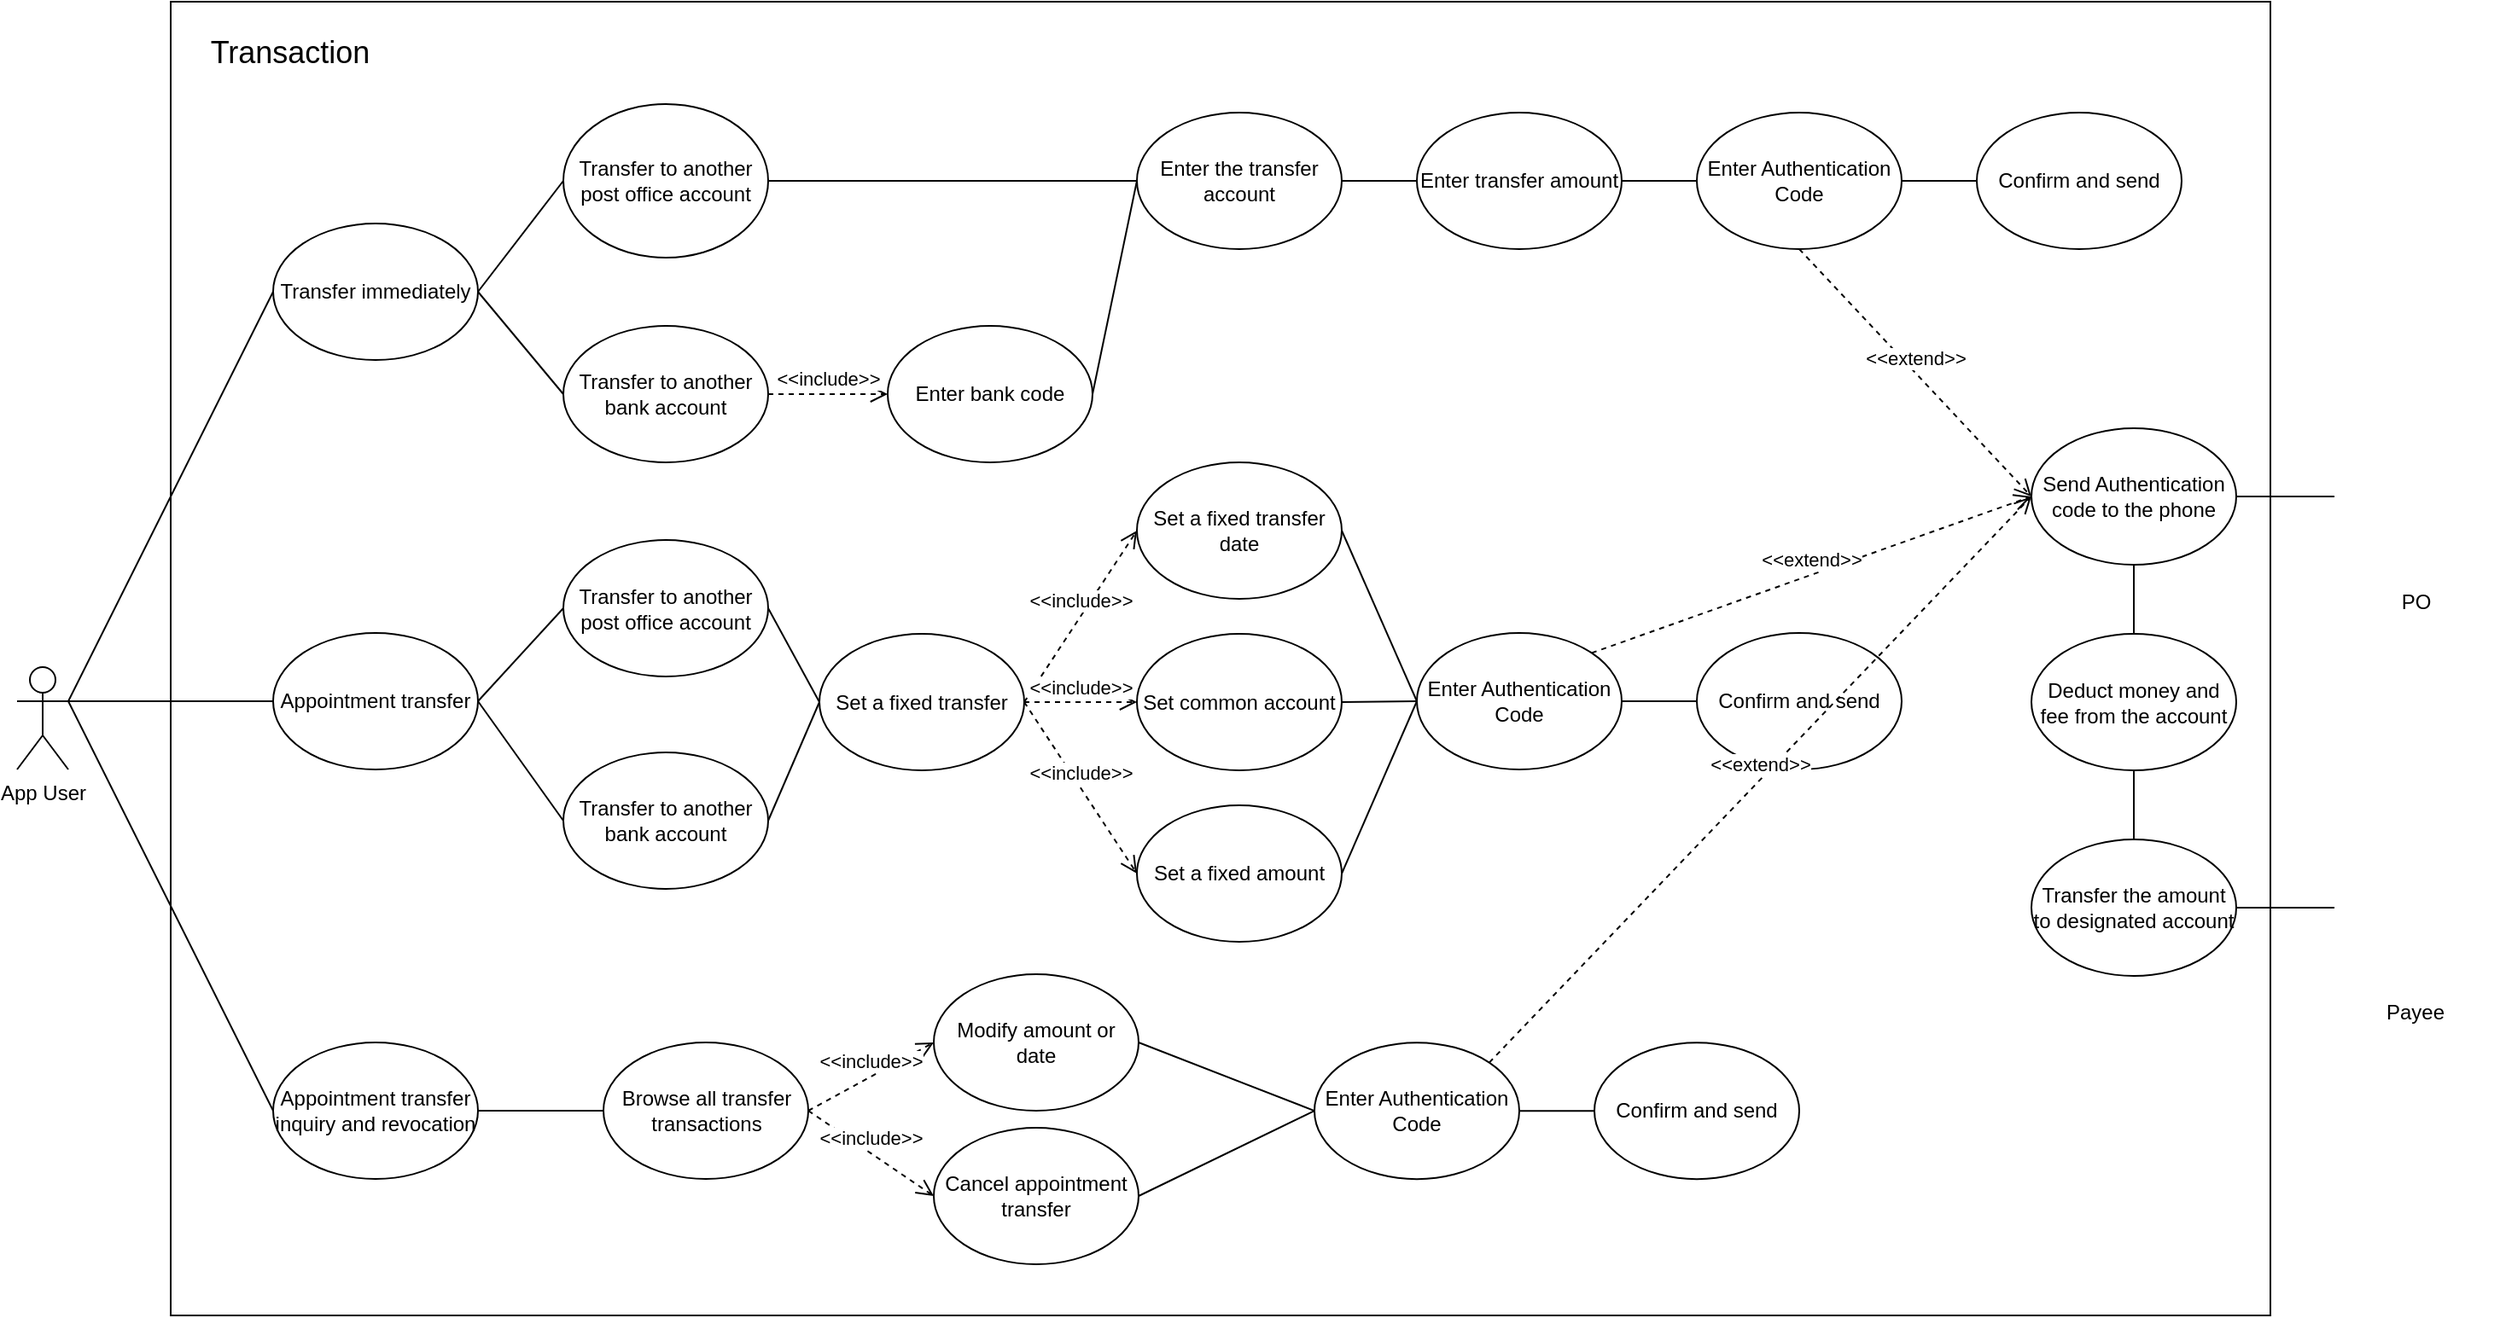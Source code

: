<mxfile version="10.7.7" type="device"><diagram id="j20uotRQQU2TKeu8VHeX" name="Page-1"><mxGraphModel dx="252" dy="188" grid="1" gridSize="10" guides="1" tooltips="1" connect="1" arrows="1" fold="1" page="1" pageScale="1" pageWidth="827" pageHeight="1169" math="0" shadow="0"><root><mxCell id="0"/><mxCell id="1" parent="0"/><mxCell id="swXjZRzLOjyhqk6fUCsQ-74" value="" style="rounded=0;whiteSpace=wrap;html=1;" vertex="1" parent="1"><mxGeometry x="260" y="160" width="1230" height="770" as="geometry"/></mxCell><mxCell id="swXjZRzLOjyhqk6fUCsQ-1" value="App User" style="shape=umlActor;verticalLabelPosition=bottom;labelBackgroundColor=#ffffff;verticalAlign=top;html=1;outlineConnect=0;" vertex="1" parent="1"><mxGeometry x="170" y="550" width="30" height="60" as="geometry"/></mxCell><mxCell id="swXjZRzLOjyhqk6fUCsQ-2" value="Appointment transfer" style="ellipse;whiteSpace=wrap;html=1;" vertex="1" parent="1"><mxGeometry x="320" y="530" width="120" height="80" as="geometry"/></mxCell><mxCell id="swXjZRzLOjyhqk6fUCsQ-3" value="Transfer immediately" style="ellipse;whiteSpace=wrap;html=1;" vertex="1" parent="1"><mxGeometry x="320" y="290" width="120" height="80" as="geometry"/></mxCell><mxCell id="swXjZRzLOjyhqk6fUCsQ-4" value="Transfer to another bank account" style="ellipse;whiteSpace=wrap;html=1;" vertex="1" parent="1"><mxGeometry x="490" y="350" width="120" height="80" as="geometry"/></mxCell><mxCell id="swXjZRzLOjyhqk6fUCsQ-5" value="Transfer to another post office account" style="ellipse;whiteSpace=wrap;html=1;" vertex="1" parent="1"><mxGeometry x="490" y="220" width="120" height="90" as="geometry"/></mxCell><mxCell id="swXjZRzLOjyhqk6fUCsQ-6" value="Enter bank code" style="ellipse;whiteSpace=wrap;html=1;" vertex="1" parent="1"><mxGeometry x="680" y="350" width="120" height="80" as="geometry"/></mxCell><mxCell id="swXjZRzLOjyhqk6fUCsQ-7" value="Enter the transfer account" style="ellipse;whiteSpace=wrap;html=1;" vertex="1" parent="1"><mxGeometry x="826" y="225" width="120" height="80" as="geometry"/></mxCell><mxCell id="swXjZRzLOjyhqk6fUCsQ-8" value="Enter transfer amount" style="ellipse;whiteSpace=wrap;html=1;" vertex="1" parent="1"><mxGeometry x="990" y="225" width="120" height="80" as="geometry"/></mxCell><mxCell id="swXjZRzLOjyhqk6fUCsQ-9" value="Enter Authentication Code" style="ellipse;whiteSpace=wrap;html=1;" vertex="1" parent="1"><mxGeometry x="1154" y="225" width="120" height="80" as="geometry"/></mxCell><mxCell id="swXjZRzLOjyhqk6fUCsQ-10" value="Confirm and send" style="ellipse;whiteSpace=wrap;html=1;" vertex="1" parent="1"><mxGeometry x="1318" y="225" width="120" height="80" as="geometry"/></mxCell><mxCell id="swXjZRzLOjyhqk6fUCsQ-11" value="&lt;span&gt;Transfer to another post office account&lt;/span&gt;" style="ellipse;whiteSpace=wrap;html=1;" vertex="1" parent="1"><mxGeometry x="490" y="475.5" width="120" height="80" as="geometry"/></mxCell><mxCell id="swXjZRzLOjyhqk6fUCsQ-12" value="&lt;span&gt;Transfer to another bank account&lt;/span&gt;" style="ellipse;whiteSpace=wrap;html=1;" vertex="1" parent="1"><mxGeometry x="490" y="600" width="120" height="80" as="geometry"/></mxCell><mxCell id="swXjZRzLOjyhqk6fUCsQ-13" value="Set a fixed transfer" style="ellipse;whiteSpace=wrap;html=1;" vertex="1" parent="1"><mxGeometry x="640" y="530.5" width="120" height="80" as="geometry"/></mxCell><mxCell id="swXjZRzLOjyhqk6fUCsQ-14" value="Set a fixed transfer date" style="ellipse;whiteSpace=wrap;html=1;" vertex="1" parent="1"><mxGeometry x="826" y="430" width="120" height="80" as="geometry"/></mxCell><mxCell id="swXjZRzLOjyhqk6fUCsQ-15" value="Set common account" style="ellipse;whiteSpace=wrap;html=1;" vertex="1" parent="1"><mxGeometry x="826" y="530.5" width="120" height="80" as="geometry"/></mxCell><mxCell id="swXjZRzLOjyhqk6fUCsQ-17" value="Set a fixed amount" style="ellipse;whiteSpace=wrap;html=1;" vertex="1" parent="1"><mxGeometry x="826" y="631" width="120" height="80" as="geometry"/></mxCell><mxCell id="swXjZRzLOjyhqk6fUCsQ-18" value="Enter Authentication Code" style="ellipse;whiteSpace=wrap;html=1;" vertex="1" parent="1"><mxGeometry x="990" y="530" width="120" height="80" as="geometry"/></mxCell><mxCell id="swXjZRzLOjyhqk6fUCsQ-19" value="Confirm and send" style="ellipse;whiteSpace=wrap;html=1;" vertex="1" parent="1"><mxGeometry x="1154" y="530" width="120" height="80" as="geometry"/></mxCell><mxCell id="swXjZRzLOjyhqk6fUCsQ-20" value="Appointment transfer inquiry and revocation" style="ellipse;whiteSpace=wrap;html=1;" vertex="1" parent="1"><mxGeometry x="320" y="770" width="120" height="80" as="geometry"/></mxCell><mxCell id="swXjZRzLOjyhqk6fUCsQ-21" value="Browse all transfer transactions" style="ellipse;whiteSpace=wrap;html=1;" vertex="1" parent="1"><mxGeometry x="513.5" y="770" width="120" height="80" as="geometry"/></mxCell><mxCell id="swXjZRzLOjyhqk6fUCsQ-22" value="Modify amount or date" style="ellipse;whiteSpace=wrap;html=1;" vertex="1" parent="1"><mxGeometry x="707" y="730" width="120" height="80" as="geometry"/></mxCell><mxCell id="swXjZRzLOjyhqk6fUCsQ-23" value="Cancel appointment transfer" style="ellipse;whiteSpace=wrap;html=1;" vertex="1" parent="1"><mxGeometry x="707" y="820" width="120" height="80" as="geometry"/></mxCell><mxCell id="swXjZRzLOjyhqk6fUCsQ-25" value="Enter Authentication Code" style="ellipse;whiteSpace=wrap;html=1;" vertex="1" parent="1"><mxGeometry x="930" y="770.069" width="120" height="80" as="geometry"/></mxCell><mxCell id="swXjZRzLOjyhqk6fUCsQ-26" value="Confirm and send" style="ellipse;whiteSpace=wrap;html=1;" vertex="1" parent="1"><mxGeometry x="1094" y="770.069" width="120" height="80" as="geometry"/></mxCell><mxCell id="swXjZRzLOjyhqk6fUCsQ-28" value="" style="endArrow=none;html=1;exitX=1;exitY=0.5;exitDx=0;exitDy=0;entryX=0;entryY=0.5;entryDx=0;entryDy=0;" edge="1" parent="1" source="swXjZRzLOjyhqk6fUCsQ-3" target="swXjZRzLOjyhqk6fUCsQ-5"><mxGeometry width="50" height="50" relative="1" as="geometry"><mxPoint x="410" y="280" as="sourcePoint"/><mxPoint x="460" y="230" as="targetPoint"/></mxGeometry></mxCell><mxCell id="swXjZRzLOjyhqk6fUCsQ-29" value="" style="endArrow=none;html=1;exitX=1;exitY=0.5;exitDx=0;exitDy=0;entryX=0;entryY=0.5;entryDx=0;entryDy=0;" edge="1" parent="1" source="swXjZRzLOjyhqk6fUCsQ-3" target="swXjZRzLOjyhqk6fUCsQ-4"><mxGeometry width="50" height="50" relative="1" as="geometry"><mxPoint x="449.882" y="339.765" as="sourcePoint"/><mxPoint x="500.471" y="275.059" as="targetPoint"/></mxGeometry></mxCell><mxCell id="swXjZRzLOjyhqk6fUCsQ-30" value="" style="endArrow=none;html=1;exitX=1;exitY=0.5;exitDx=0;exitDy=0;entryX=0;entryY=0.5;entryDx=0;entryDy=0;" edge="1" parent="1" source="swXjZRzLOjyhqk6fUCsQ-5" target="swXjZRzLOjyhqk6fUCsQ-7"><mxGeometry width="50" height="50" relative="1" as="geometry"><mxPoint x="669.882" y="304.765" as="sourcePoint"/><mxPoint x="720.471" y="240.059" as="targetPoint"/></mxGeometry></mxCell><mxCell id="swXjZRzLOjyhqk6fUCsQ-31" value="" style="endArrow=none;html=1;exitX=1;exitY=0.5;exitDx=0;exitDy=0;entryX=0;entryY=0.5;entryDx=0;entryDy=0;" edge="1" parent="1" source="swXjZRzLOjyhqk6fUCsQ-6" target="swXjZRzLOjyhqk6fUCsQ-7"><mxGeometry width="50" height="50" relative="1" as="geometry"><mxPoint x="620.471" y="275.059" as="sourcePoint"/><mxPoint x="835.765" y="275.059" as="targetPoint"/></mxGeometry></mxCell><mxCell id="swXjZRzLOjyhqk6fUCsQ-32" value="" style="endArrow=none;html=1;exitX=1;exitY=0.5;exitDx=0;exitDy=0;entryX=0;entryY=0.5;entryDx=0;entryDy=0;" edge="1" parent="1" source="swXjZRzLOjyhqk6fUCsQ-7" target="swXjZRzLOjyhqk6fUCsQ-8"><mxGeometry width="50" height="50" relative="1" as="geometry"><mxPoint x="630.471" y="285.059" as="sourcePoint"/><mxPoint x="845.765" y="285.059" as="targetPoint"/></mxGeometry></mxCell><mxCell id="swXjZRzLOjyhqk6fUCsQ-33" value="" style="endArrow=none;html=1;exitX=1;exitY=0.5;exitDx=0;exitDy=0;entryX=0;entryY=0.5;entryDx=0;entryDy=0;" edge="1" parent="1" source="swXjZRzLOjyhqk6fUCsQ-8" target="swXjZRzLOjyhqk6fUCsQ-9"><mxGeometry width="50" height="50" relative="1" as="geometry"><mxPoint x="955.765" y="275.059" as="sourcePoint"/><mxPoint x="1000.471" y="275.059" as="targetPoint"/></mxGeometry></mxCell><mxCell id="swXjZRzLOjyhqk6fUCsQ-34" value="" style="endArrow=none;html=1;exitX=1;exitY=0.5;exitDx=0;exitDy=0;entryX=0;entryY=0.5;entryDx=0;entryDy=0;" edge="1" parent="1" source="swXjZRzLOjyhqk6fUCsQ-9" target="swXjZRzLOjyhqk6fUCsQ-10"><mxGeometry width="50" height="50" relative="1" as="geometry"><mxPoint x="965.765" y="285.059" as="sourcePoint"/><mxPoint x="1010.471" y="285.059" as="targetPoint"/></mxGeometry></mxCell><mxCell id="swXjZRzLOjyhqk6fUCsQ-35" value="" style="endArrow=none;html=1;exitX=1;exitY=0.5;exitDx=0;exitDy=0;entryX=0;entryY=0.5;entryDx=0;entryDy=0;" edge="1" parent="1" source="swXjZRzLOjyhqk6fUCsQ-18" target="swXjZRzLOjyhqk6fUCsQ-19"><mxGeometry width="50" height="50" relative="1" as="geometry"><mxPoint x="1284" y="275.059" as="sourcePoint"/><mxPoint x="1327.529" y="275.059" as="targetPoint"/></mxGeometry></mxCell><mxCell id="swXjZRzLOjyhqk6fUCsQ-37" value="" style="endArrow=none;html=1;exitX=1;exitY=0.5;exitDx=0;exitDy=0;entryX=0;entryY=0.5;entryDx=0;entryDy=0;" edge="1" parent="1" source="swXjZRzLOjyhqk6fUCsQ-15" target="swXjZRzLOjyhqk6fUCsQ-18"><mxGeometry width="50" height="50" relative="1" as="geometry"><mxPoint x="1120.471" y="579.765" as="sourcePoint"/><mxPoint x="1164" y="579.765" as="targetPoint"/></mxGeometry></mxCell><mxCell id="swXjZRzLOjyhqk6fUCsQ-38" value="" style="endArrow=none;html=1;exitX=1;exitY=0.5;exitDx=0;exitDy=0;entryX=0;entryY=0.5;entryDx=0;entryDy=0;" edge="1" parent="1" source="swXjZRzLOjyhqk6fUCsQ-14" target="swXjZRzLOjyhqk6fUCsQ-18"><mxGeometry width="50" height="50" relative="1" as="geometry"><mxPoint x="1130.471" y="589.765" as="sourcePoint"/><mxPoint x="1174" y="589.765" as="targetPoint"/></mxGeometry></mxCell><mxCell id="swXjZRzLOjyhqk6fUCsQ-39" value="" style="endArrow=none;html=1;exitX=1;exitY=0.5;exitDx=0;exitDy=0;entryX=0;entryY=0.5;entryDx=0;entryDy=0;" edge="1" parent="1" source="swXjZRzLOjyhqk6fUCsQ-17" target="swXjZRzLOjyhqk6fUCsQ-18"><mxGeometry width="50" height="50" relative="1" as="geometry"><mxPoint x="1140.471" y="599.765" as="sourcePoint"/><mxPoint x="1184" y="599.765" as="targetPoint"/></mxGeometry></mxCell><mxCell id="swXjZRzLOjyhqk6fUCsQ-40" value="" style="endArrow=none;html=1;exitX=1;exitY=0.5;exitDx=0;exitDy=0;entryX=0;entryY=0.5;entryDx=0;entryDy=0;" edge="1" parent="1" source="swXjZRzLOjyhqk6fUCsQ-2" target="swXjZRzLOjyhqk6fUCsQ-11"><mxGeometry width="50" height="50" relative="1" as="geometry"><mxPoint x="449.882" y="339.765" as="sourcePoint"/><mxPoint x="500.471" y="399.765" as="targetPoint"/></mxGeometry></mxCell><mxCell id="swXjZRzLOjyhqk6fUCsQ-41" value="" style="endArrow=none;html=1;entryX=0;entryY=0.5;entryDx=0;entryDy=0;exitX=1;exitY=0.5;exitDx=0;exitDy=0;" edge="1" parent="1" source="swXjZRzLOjyhqk6fUCsQ-2" target="swXjZRzLOjyhqk6fUCsQ-12"><mxGeometry width="50" height="50" relative="1" as="geometry"><mxPoint x="480" y="570" as="sourcePoint"/><mxPoint x="500.471" y="525.647" as="targetPoint"/></mxGeometry></mxCell><mxCell id="swXjZRzLOjyhqk6fUCsQ-42" value="" style="endArrow=none;html=1;exitX=1;exitY=0.5;exitDx=0;exitDy=0;entryX=0;entryY=0.5;entryDx=0;entryDy=0;" edge="1" parent="1" source="swXjZRzLOjyhqk6fUCsQ-11" target="swXjZRzLOjyhqk6fUCsQ-13"><mxGeometry width="50" height="50" relative="1" as="geometry"><mxPoint x="459.882" y="589.765" as="sourcePoint"/><mxPoint x="510.471" y="535.647" as="targetPoint"/></mxGeometry></mxCell><mxCell id="swXjZRzLOjyhqk6fUCsQ-43" value="" style="endArrow=none;html=1;exitX=1;exitY=0.5;exitDx=0;exitDy=0;entryX=0;entryY=0.5;entryDx=0;entryDy=0;" edge="1" parent="1" source="swXjZRzLOjyhqk6fUCsQ-12" target="swXjZRzLOjyhqk6fUCsQ-13"><mxGeometry width="50" height="50" relative="1" as="geometry"><mxPoint x="469.882" y="599.765" as="sourcePoint"/><mxPoint x="520.471" y="545.647" as="targetPoint"/></mxGeometry></mxCell><mxCell id="swXjZRzLOjyhqk6fUCsQ-44" value="" style="endArrow=none;html=1;entryX=0;entryY=0.5;entryDx=0;entryDy=0;exitX=1;exitY=0.5;exitDx=0;exitDy=0;" edge="1" parent="1" source="swXjZRzLOjyhqk6fUCsQ-20" target="swXjZRzLOjyhqk6fUCsQ-21"><mxGeometry width="50" height="50" relative="1" as="geometry"><mxPoint x="449.882" y="579.765" as="sourcePoint"/><mxPoint x="500.471" y="650.353" as="targetPoint"/></mxGeometry></mxCell><mxCell id="swXjZRzLOjyhqk6fUCsQ-46" value="" style="endArrow=none;html=1;exitX=1;exitY=0.5;exitDx=0;exitDy=0;entryX=0;entryY=0.5;entryDx=0;entryDy=0;" edge="1" parent="1" source="swXjZRzLOjyhqk6fUCsQ-22" target="swXjZRzLOjyhqk6fUCsQ-25"><mxGeometry width="50" height="50" relative="1" as="geometry"><mxPoint x="955.765" y="680.941" as="sourcePoint"/><mxPoint x="1000.471" y="579.765" as="targetPoint"/></mxGeometry></mxCell><mxCell id="swXjZRzLOjyhqk6fUCsQ-47" value="" style="endArrow=none;html=1;exitX=1;exitY=0.5;exitDx=0;exitDy=0;entryX=0;entryY=0.5;entryDx=0;entryDy=0;" edge="1" parent="1" source="swXjZRzLOjyhqk6fUCsQ-23" target="swXjZRzLOjyhqk6fUCsQ-25"><mxGeometry width="50" height="50" relative="1" as="geometry"><mxPoint x="836.941" y="779.765" as="sourcePoint"/><mxPoint x="940.471" y="819.765" as="targetPoint"/></mxGeometry></mxCell><mxCell id="swXjZRzLOjyhqk6fUCsQ-48" value="" style="endArrow=none;html=1;exitX=1;exitY=0.5;exitDx=0;exitDy=0;entryX=0;entryY=0.5;entryDx=0;entryDy=0;" edge="1" parent="1" source="swXjZRzLOjyhqk6fUCsQ-25" target="swXjZRzLOjyhqk6fUCsQ-26"><mxGeometry width="50" height="50" relative="1" as="geometry"><mxPoint x="846.941" y="789.765" as="sourcePoint"/><mxPoint x="950.471" y="829.765" as="targetPoint"/></mxGeometry></mxCell><mxCell id="swXjZRzLOjyhqk6fUCsQ-49" value="" style="endArrow=none;html=1;entryX=0;entryY=0.5;entryDx=0;entryDy=0;exitX=1;exitY=0.333;exitDx=0;exitDy=0;exitPerimeter=0;" edge="1" parent="1" source="swXjZRzLOjyhqk6fUCsQ-1" target="swXjZRzLOjyhqk6fUCsQ-2"><mxGeometry width="50" height="50" relative="1" as="geometry"><mxPoint x="449.882" y="579.765" as="sourcePoint"/><mxPoint x="500.471" y="650.353" as="targetPoint"/></mxGeometry></mxCell><mxCell id="swXjZRzLOjyhqk6fUCsQ-51" value="" style="endArrow=none;html=1;entryX=0;entryY=0.5;entryDx=0;entryDy=0;exitX=1;exitY=0.333;exitDx=0;exitDy=0;exitPerimeter=0;" edge="1" parent="1" source="swXjZRzLOjyhqk6fUCsQ-1" target="swXjZRzLOjyhqk6fUCsQ-20"><mxGeometry width="50" height="50" relative="1" as="geometry"><mxPoint x="209.882" y="579.765" as="sourcePoint"/><mxPoint x="329.882" y="579.765" as="targetPoint"/></mxGeometry></mxCell><mxCell id="swXjZRzLOjyhqk6fUCsQ-52" value="" style="endArrow=none;html=1;entryX=0;entryY=0.5;entryDx=0;entryDy=0;exitX=1;exitY=0.333;exitDx=0;exitDy=0;exitPerimeter=0;" edge="1" parent="1" source="swXjZRzLOjyhqk6fUCsQ-1" target="swXjZRzLOjyhqk6fUCsQ-3"><mxGeometry width="50" height="50" relative="1" as="geometry"><mxPoint x="219.882" y="589.765" as="sourcePoint"/><mxPoint x="339.882" y="589.765" as="targetPoint"/></mxGeometry></mxCell><mxCell id="swXjZRzLOjyhqk6fUCsQ-55" value="&amp;lt;&amp;lt;include&amp;gt;&amp;gt;&lt;br&gt;" style="html=1;verticalAlign=bottom;endArrow=open;dashed=1;endSize=8;exitX=1;exitY=0.5;exitDx=0;exitDy=0;entryX=0;entryY=0.5;entryDx=0;entryDy=0;" edge="1" parent="1" source="swXjZRzLOjyhqk6fUCsQ-4" target="swXjZRzLOjyhqk6fUCsQ-6"><mxGeometry relative="1" as="geometry"><mxPoint x="600" y="180" as="sourcePoint"/><mxPoint x="520" y="180" as="targetPoint"/></mxGeometry></mxCell><mxCell id="swXjZRzLOjyhqk6fUCsQ-56" value="&amp;lt;&amp;lt;include&amp;gt;&amp;gt;&lt;br&gt;" style="html=1;verticalAlign=bottom;endArrow=open;dashed=1;endSize=8;exitX=1;exitY=0.5;exitDx=0;exitDy=0;entryX=0;entryY=0.5;entryDx=0;entryDy=0;" edge="1" parent="1" source="swXjZRzLOjyhqk6fUCsQ-13" target="swXjZRzLOjyhqk6fUCsQ-14"><mxGeometry relative="1" as="geometry"><mxPoint x="619.471" y="399.588" as="sourcePoint"/><mxPoint x="690.059" y="399.588" as="targetPoint"/></mxGeometry></mxCell><mxCell id="swXjZRzLOjyhqk6fUCsQ-57" value="&amp;lt;&amp;lt;include&amp;gt;&amp;gt;&lt;br&gt;" style="html=1;verticalAlign=bottom;endArrow=open;dashed=1;endSize=8;exitX=1;exitY=0.5;exitDx=0;exitDy=0;entryX=0;entryY=0.5;entryDx=0;entryDy=0;" edge="1" parent="1" source="swXjZRzLOjyhqk6fUCsQ-13" target="swXjZRzLOjyhqk6fUCsQ-15"><mxGeometry relative="1" as="geometry"><mxPoint x="770.059" y="580.765" as="sourcePoint"/><mxPoint x="835.941" y="479.588" as="targetPoint"/></mxGeometry></mxCell><mxCell id="swXjZRzLOjyhqk6fUCsQ-58" value="&amp;lt;&amp;lt;include&amp;gt;&amp;gt;&lt;br&gt;" style="html=1;verticalAlign=bottom;endArrow=open;dashed=1;endSize=8;exitX=1;exitY=0.5;exitDx=0;exitDy=0;entryX=0;entryY=0.5;entryDx=0;entryDy=0;" edge="1" parent="1" source="swXjZRzLOjyhqk6fUCsQ-13" target="swXjZRzLOjyhqk6fUCsQ-17"><mxGeometry relative="1" as="geometry"><mxPoint x="780.059" y="590.765" as="sourcePoint"/><mxPoint x="845.941" y="489.588" as="targetPoint"/></mxGeometry></mxCell><mxCell id="swXjZRzLOjyhqk6fUCsQ-59" value="&amp;lt;&amp;lt;include&amp;gt;&amp;gt;&lt;br&gt;" style="html=1;verticalAlign=bottom;endArrow=open;dashed=1;endSize=8;exitX=1;exitY=0.5;exitDx=0;exitDy=0;entryX=0;entryY=0.5;entryDx=0;entryDy=0;" edge="1" parent="1" source="swXjZRzLOjyhqk6fUCsQ-21" target="swXjZRzLOjyhqk6fUCsQ-22"><mxGeometry relative="1" as="geometry"><mxPoint x="790.059" y="600.765" as="sourcePoint"/><mxPoint x="855.941" y="499.588" as="targetPoint"/></mxGeometry></mxCell><mxCell id="swXjZRzLOjyhqk6fUCsQ-60" value="&amp;lt;&amp;lt;include&amp;gt;&amp;gt;&lt;br&gt;" style="html=1;verticalAlign=bottom;endArrow=open;dashed=1;endSize=8;exitX=1;exitY=0.5;exitDx=0;exitDy=0;entryX=0;entryY=0.5;entryDx=0;entryDy=0;" edge="1" parent="1" source="swXjZRzLOjyhqk6fUCsQ-21" target="swXjZRzLOjyhqk6fUCsQ-23"><mxGeometry relative="1" as="geometry"><mxPoint x="643" y="819.588" as="sourcePoint"/><mxPoint x="717.118" y="779.588" as="targetPoint"/></mxGeometry></mxCell><mxCell id="swXjZRzLOjyhqk6fUCsQ-61" value="Send Authentication code to the phone" style="ellipse;whiteSpace=wrap;html=1;" vertex="1" parent="1"><mxGeometry x="1350" y="410" width="120" height="80" as="geometry"/></mxCell><mxCell id="swXjZRzLOjyhqk6fUCsQ-62" value="Deduct money and fee from the account" style="ellipse;whiteSpace=wrap;html=1;" vertex="1" parent="1"><mxGeometry x="1350" y="530.5" width="120" height="80" as="geometry"/></mxCell><mxCell id="swXjZRzLOjyhqk6fUCsQ-63" value="Transfer the amount to designated account" style="ellipse;whiteSpace=wrap;html=1;" vertex="1" parent="1"><mxGeometry x="1350" y="651" width="120" height="80" as="geometry"/></mxCell><mxCell id="swXjZRzLOjyhqk6fUCsQ-64" value="" style="endArrow=none;html=1;exitX=0.5;exitY=1;exitDx=0;exitDy=0;entryX=0.5;entryY=0;entryDx=0;entryDy=0;" edge="1" parent="1" source="swXjZRzLOjyhqk6fUCsQ-61" target="swXjZRzLOjyhqk6fUCsQ-62"><mxGeometry width="50" height="50" relative="1" as="geometry"><mxPoint x="1120.333" y="580" as="sourcePoint"/><mxPoint x="1163.667" y="580" as="targetPoint"/></mxGeometry></mxCell><mxCell id="swXjZRzLOjyhqk6fUCsQ-66" value="" style="endArrow=none;html=1;exitX=0.5;exitY=1;exitDx=0;exitDy=0;entryX=0.5;entryY=0;entryDx=0;entryDy=0;" edge="1" parent="1" source="swXjZRzLOjyhqk6fUCsQ-62" target="swXjZRzLOjyhqk6fUCsQ-63"><mxGeometry width="50" height="50" relative="1" as="geometry"><mxPoint x="1420.333" y="500" as="sourcePoint"/><mxPoint x="1420.333" y="540" as="targetPoint"/></mxGeometry></mxCell><mxCell id="swXjZRzLOjyhqk6fUCsQ-67" value="&amp;lt;&amp;lt;extend&amp;gt;&amp;gt;&lt;br&gt;" style="html=1;verticalAlign=bottom;endArrow=open;dashed=1;endSize=8;exitX=1;exitY=0;exitDx=0;exitDy=0;entryX=0;entryY=0.5;entryDx=0;entryDy=0;" edge="1" parent="1" source="swXjZRzLOjyhqk6fUCsQ-25" target="swXjZRzLOjyhqk6fUCsQ-61"><mxGeometry relative="1" as="geometry"><mxPoint x="1237.556" y="711" as="sourcePoint"/><mxPoint x="1310.889" y="671" as="targetPoint"/></mxGeometry></mxCell><mxCell id="swXjZRzLOjyhqk6fUCsQ-68" value="&amp;lt;&amp;lt;extend&amp;gt;&amp;gt;&lt;br&gt;" style="html=1;verticalAlign=bottom;endArrow=open;dashed=1;endSize=8;exitX=1;exitY=0;exitDx=0;exitDy=0;entryX=0;entryY=0.5;entryDx=0;entryDy=0;" edge="1" parent="1" source="swXjZRzLOjyhqk6fUCsQ-18" target="swXjZRzLOjyhqk6fUCsQ-61"><mxGeometry relative="1" as="geometry"><mxPoint x="1042.857" y="791.429" as="sourcePoint"/><mxPoint x="1360.0" y="460" as="targetPoint"/></mxGeometry></mxCell><mxCell id="swXjZRzLOjyhqk6fUCsQ-69" value="&amp;lt;&amp;lt;extend&amp;gt;&amp;gt;&lt;br&gt;" style="html=1;verticalAlign=bottom;endArrow=open;dashed=1;endSize=8;exitX=0.5;exitY=1;exitDx=0;exitDy=0;entryX=0;entryY=0.5;entryDx=0;entryDy=0;" edge="1" parent="1" source="swXjZRzLOjyhqk6fUCsQ-9" target="swXjZRzLOjyhqk6fUCsQ-61"><mxGeometry relative="1" as="geometry"><mxPoint x="1102.857" y="551.429" as="sourcePoint"/><mxPoint x="1360.0" y="460" as="targetPoint"/></mxGeometry></mxCell><mxCell id="swXjZRzLOjyhqk6fUCsQ-70" value="PO" style="shape=image;verticalLabelPosition=bottom;labelBackgroundColor=#ffffff;verticalAlign=top;aspect=fixed;imageAspect=0;image=https://tse1.mm.bing.net/th?id=OIP.xjntCxaIfIdFjIFiZtIA-AHaHe&amp;pid=Api&amp;P=0&amp;w=300&amp;h=300;" vertex="1" parent="1"><mxGeometry x="1527.5" y="402" width="96" height="96" as="geometry"/></mxCell><mxCell id="swXjZRzLOjyhqk6fUCsQ-71" value="Payee" style="shape=image;verticalLabelPosition=bottom;labelBackgroundColor=#ffffff;verticalAlign=top;aspect=fixed;imageAspect=0;image=https://tse1.mm.bing.net/th?id=OIP.txLzBRD7KCpl17sqIu63KAHaHa&amp;pid=Api&amp;P=0&amp;w=300&amp;h=300;" vertex="1" parent="1"><mxGeometry x="1527.5" y="643.5" width="95" height="95" as="geometry"/></mxCell><mxCell id="swXjZRzLOjyhqk6fUCsQ-72" value="" style="endArrow=none;html=1;exitX=1;exitY=0.5;exitDx=0;exitDy=0;entryX=0;entryY=0.5;entryDx=0;entryDy=0;" edge="1" parent="1" source="swXjZRzLOjyhqk6fUCsQ-61" target="swXjZRzLOjyhqk6fUCsQ-70"><mxGeometry width="50" height="50" relative="1" as="geometry"><mxPoint x="1420" y="500" as="sourcePoint"/><mxPoint x="1420" y="540" as="targetPoint"/></mxGeometry></mxCell><mxCell id="swXjZRzLOjyhqk6fUCsQ-73" value="" style="endArrow=none;html=1;exitX=1;exitY=0.5;exitDx=0;exitDy=0;entryX=0;entryY=0.5;entryDx=0;entryDy=0;" edge="1" parent="1" source="swXjZRzLOjyhqk6fUCsQ-63" target="swXjZRzLOjyhqk6fUCsQ-71"><mxGeometry width="50" height="50" relative="1" as="geometry"><mxPoint x="1430" y="510" as="sourcePoint"/><mxPoint x="1430" y="550" as="targetPoint"/></mxGeometry></mxCell><mxCell id="swXjZRzLOjyhqk6fUCsQ-75" value="&lt;font style=&quot;font-size: 18px&quot;&gt;Transaction&lt;/font&gt;" style="text;html=1;strokeColor=none;fillColor=none;align=center;verticalAlign=middle;whiteSpace=wrap;rounded=0;" vertex="1" parent="1"><mxGeometry x="310" y="180" width="40" height="20" as="geometry"/></mxCell></root></mxGraphModel></diagram></mxfile>